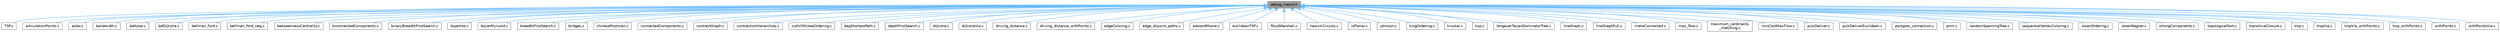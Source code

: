 digraph "debug_macro.h"
{
 // LATEX_PDF_SIZE
  bgcolor="transparent";
  edge [fontname=Helvetica,fontsize=10,labelfontname=Helvetica,labelfontsize=10];
  node [fontname=Helvetica,fontsize=10,shape=box,height=0.2,width=0.4];
  Node1 [id="Node000001",label="debug_macro.h",height=0.2,width=0.4,color="gray40", fillcolor="grey60", style="filled", fontcolor="black",tooltip=" "];
  Node1 -> Node2 [id="edge1_Node000001_Node000002",dir="back",color="steelblue1",style="solid",tooltip=" "];
  Node2 [id="Node000002",label="TSP.c",height=0.2,width=0.4,color="grey40", fillcolor="white", style="filled",URL="$TSP_8c.html",tooltip=" "];
  Node1 -> Node3 [id="edge2_Node000001_Node000003",dir="back",color="steelblue1",style="solid",tooltip=" "];
  Node3 [id="Node000003",label="articulationPoints.c",height=0.2,width=0.4,color="grey40", fillcolor="white", style="filled",URL="$articulationPoints_8c.html",tooltip=" "];
  Node1 -> Node4 [id="edge3_Node000001_Node000004",dir="back",color="steelblue1",style="solid",tooltip=" "];
  Node4 [id="Node000004",label="astar.c",height=0.2,width=0.4,color="grey40", fillcolor="white", style="filled",URL="$astar_8c.html",tooltip=" "];
  Node1 -> Node5 [id="edge4_Node000001_Node000005",dir="back",color="steelblue1",style="solid",tooltip=" "];
  Node5 [id="Node000005",label="bandwidth.c",height=0.2,width=0.4,color="grey40", fillcolor="white", style="filled",URL="$bandwidth_8c.html",tooltip=" "];
  Node1 -> Node6 [id="edge5_Node000001_Node000006",dir="back",color="steelblue1",style="solid",tooltip=" "];
  Node6 [id="Node000006",label="bdAstar.c",height=0.2,width=0.4,color="grey40", fillcolor="white", style="filled",URL="$bdAstar_8c.html",tooltip=" "];
  Node1 -> Node7 [id="edge6_Node000001_Node000007",dir="back",color="steelblue1",style="solid",tooltip=" "];
  Node7 [id="Node000007",label="bdDijkstra.c",height=0.2,width=0.4,color="grey40", fillcolor="white", style="filled",URL="$bdDijkstra_8c.html",tooltip=" "];
  Node1 -> Node8 [id="edge7_Node000001_Node000008",dir="back",color="steelblue1",style="solid",tooltip=" "];
  Node8 [id="Node000008",label="bellman_ford.c",height=0.2,width=0.4,color="grey40", fillcolor="white", style="filled",URL="$bellman__ford_8c.html",tooltip=" "];
  Node1 -> Node9 [id="edge8_Node000001_Node000009",dir="back",color="steelblue1",style="solid",tooltip=" "];
  Node9 [id="Node000009",label="bellman_ford_neg.c",height=0.2,width=0.4,color="grey40", fillcolor="white", style="filled",URL="$bellman__ford__neg_8c.html",tooltip=" "];
  Node1 -> Node10 [id="edge9_Node000001_Node000010",dir="back",color="steelblue1",style="solid",tooltip=" "];
  Node10 [id="Node000010",label="betweennessCentrality.c",height=0.2,width=0.4,color="grey40", fillcolor="white", style="filled",URL="$betweennessCentrality_8c.html",tooltip=" "];
  Node1 -> Node11 [id="edge10_Node000001_Node000011",dir="back",color="steelblue1",style="solid",tooltip=" "];
  Node11 [id="Node000011",label="biconnectedComponents.c",height=0.2,width=0.4,color="grey40", fillcolor="white", style="filled",URL="$biconnectedComponents_8c.html",tooltip=" "];
  Node1 -> Node12 [id="edge11_Node000001_Node000012",dir="back",color="steelblue1",style="solid",tooltip=" "];
  Node12 [id="Node000012",label="binaryBreadthFirstSearch.c",height=0.2,width=0.4,color="grey40", fillcolor="white", style="filled",URL="$binaryBreadthFirstSearch_8c.html",tooltip=" "];
  Node1 -> Node13 [id="edge12_Node000001_Node000013",dir="back",color="steelblue1",style="solid",tooltip=" "];
  Node13 [id="Node000013",label="bipartite.c",height=0.2,width=0.4,color="grey40", fillcolor="white", style="filled",URL="$bipartite_8c.html",tooltip=" "];
  Node1 -> Node14 [id="edge13_Node000001_Node000014",dir="back",color="steelblue1",style="solid",tooltip=" "];
  Node14 [id="Node000014",label="boyerMyrvold.c",height=0.2,width=0.4,color="grey40", fillcolor="white", style="filled",URL="$boyerMyrvold_8c.html",tooltip=" "];
  Node1 -> Node15 [id="edge14_Node000001_Node000015",dir="back",color="steelblue1",style="solid",tooltip=" "];
  Node15 [id="Node000015",label="breadthFirstSearch.c",height=0.2,width=0.4,color="grey40", fillcolor="white", style="filled",URL="$breadthFirstSearch_8c.html",tooltip=" "];
  Node1 -> Node16 [id="edge15_Node000001_Node000016",dir="back",color="steelblue1",style="solid",tooltip=" "];
  Node16 [id="Node000016",label="bridges.c",height=0.2,width=0.4,color="grey40", fillcolor="white", style="filled",URL="$bridges_8c.html",tooltip=" "];
  Node1 -> Node17 [id="edge16_Node000001_Node000017",dir="back",color="steelblue1",style="solid",tooltip=" "];
  Node17 [id="Node000017",label="chinesePostman.c",height=0.2,width=0.4,color="grey40", fillcolor="white", style="filled",URL="$chinesePostman_8c.html",tooltip=" "];
  Node1 -> Node18 [id="edge17_Node000001_Node000018",dir="back",color="steelblue1",style="solid",tooltip=" "];
  Node18 [id="Node000018",label="connectedComponents.c",height=0.2,width=0.4,color="grey40", fillcolor="white", style="filled",URL="$connectedComponents_8c.html",tooltip=" "];
  Node1 -> Node19 [id="edge18_Node000001_Node000019",dir="back",color="steelblue1",style="solid",tooltip=" "];
  Node19 [id="Node000019",label="contractGraph.c",height=0.2,width=0.4,color="grey40", fillcolor="white", style="filled",URL="$contractGraph_8c.html",tooltip=" "];
  Node1 -> Node20 [id="edge19_Node000001_Node000020",dir="back",color="steelblue1",style="solid",tooltip=" "];
  Node20 [id="Node000020",label="contractionHierarchies.c",height=0.2,width=0.4,color="grey40", fillcolor="white", style="filled",URL="$contractionHierarchies_8c.html",tooltip=" "];
  Node1 -> Node21 [id="edge20_Node000001_Node000021",dir="back",color="steelblue1",style="solid",tooltip=" "];
  Node21 [id="Node000021",label="cuthillMckeeOrdering.c",height=0.2,width=0.4,color="grey40", fillcolor="white", style="filled",URL="$cuthillMckeeOrdering_8c.html",tooltip=" "];
  Node1 -> Node22 [id="edge21_Node000001_Node000022",dir="back",color="steelblue1",style="solid",tooltip=" "];
  Node22 [id="Node000022",label="dagShortestPath.c",height=0.2,width=0.4,color="grey40", fillcolor="white", style="filled",URL="$dagShortestPath_8c.html",tooltip=" "];
  Node1 -> Node23 [id="edge22_Node000001_Node000023",dir="back",color="steelblue1",style="solid",tooltip=" "];
  Node23 [id="Node000023",label="depthFirstSearch.c",height=0.2,width=0.4,color="grey40", fillcolor="white", style="filled",URL="$depthFirstSearch_8c.html",tooltip=" "];
  Node1 -> Node24 [id="edge23_Node000001_Node000024",dir="back",color="steelblue1",style="solid",tooltip=" "];
  Node24 [id="Node000024",label="dijkstra.c",height=0.2,width=0.4,color="grey40", fillcolor="white", style="filled",URL="$dijkstra_8c.html",tooltip=" "];
  Node1 -> Node25 [id="edge24_Node000001_Node000025",dir="back",color="steelblue1",style="solid",tooltip=" "];
  Node25 [id="Node000025",label="dijkstraVia.c",height=0.2,width=0.4,color="grey40", fillcolor="white", style="filled",URL="$dijkstraVia_8c.html",tooltip=" "];
  Node1 -> Node26 [id="edge25_Node000001_Node000026",dir="back",color="steelblue1",style="solid",tooltip=" "];
  Node26 [id="Node000026",label="driving_distance.c",height=0.2,width=0.4,color="grey40", fillcolor="white", style="filled",URL="$driving__distance_8c.html",tooltip=" "];
  Node1 -> Node27 [id="edge26_Node000001_Node000027",dir="back",color="steelblue1",style="solid",tooltip=" "];
  Node27 [id="Node000027",label="driving_distance_withPoints.c",height=0.2,width=0.4,color="grey40", fillcolor="white", style="filled",URL="$driving__distance__withPoints_8c.html",tooltip=" "];
  Node1 -> Node28 [id="edge27_Node000001_Node000028",dir="back",color="steelblue1",style="solid",tooltip=" "];
  Node28 [id="Node000028",label="edgeColoring.c",height=0.2,width=0.4,color="grey40", fillcolor="white", style="filled",URL="$edgeColoring_8c.html",tooltip="Connecting code with postgres."];
  Node1 -> Node29 [id="edge28_Node000001_Node000029",dir="back",color="steelblue1",style="solid",tooltip=" "];
  Node29 [id="Node000029",label="edge_disjoint_paths.c",height=0.2,width=0.4,color="grey40", fillcolor="white", style="filled",URL="$edge__disjoint__paths_8c.html",tooltip=" "];
  Node1 -> Node30 [id="edge29_Node000001_Node000030",dir="back",color="steelblue1",style="solid",tooltip=" "];
  Node30 [id="Node000030",label="edwardMoore.c",height=0.2,width=0.4,color="grey40", fillcolor="white", style="filled",URL="$edwardMoore_8c.html",tooltip=" "];
  Node1 -> Node31 [id="edge30_Node000001_Node000031",dir="back",color="steelblue1",style="solid",tooltip=" "];
  Node31 [id="Node000031",label="euclideanTSP.c",height=0.2,width=0.4,color="grey40", fillcolor="white", style="filled",URL="$euclideanTSP_8c.html",tooltip=" "];
  Node1 -> Node32 [id="edge31_Node000001_Node000032",dir="back",color="steelblue1",style="solid",tooltip=" "];
  Node32 [id="Node000032",label="floydWarshall.c",height=0.2,width=0.4,color="grey40", fillcolor="white", style="filled",URL="$floydWarshall_8c.html",tooltip=" "];
  Node1 -> Node33 [id="edge32_Node000001_Node000033",dir="back",color="steelblue1",style="solid",tooltip=" "];
  Node33 [id="Node000033",label="hawickCircuits.c",height=0.2,width=0.4,color="grey40", fillcolor="white", style="filled",URL="$hawickCircuits_8c.html",tooltip=" "];
  Node1 -> Node34 [id="edge33_Node000001_Node000034",dir="back",color="steelblue1",style="solid",tooltip=" "];
  Node34 [id="Node000034",label="isPlanar.c",height=0.2,width=0.4,color="grey40", fillcolor="white", style="filled",URL="$isPlanar_8c.html",tooltip=" "];
  Node1 -> Node35 [id="edge34_Node000001_Node000035",dir="back",color="steelblue1",style="solid",tooltip=" "];
  Node35 [id="Node000035",label="johnson.c",height=0.2,width=0.4,color="grey40", fillcolor="white", style="filled",URL="$johnson_8c.html",tooltip=" "];
  Node1 -> Node36 [id="edge35_Node000001_Node000036",dir="back",color="steelblue1",style="solid",tooltip=" "];
  Node36 [id="Node000036",label="kingOrdering.c",height=0.2,width=0.4,color="grey40", fillcolor="white", style="filled",URL="$kingOrdering_8c.html",tooltip=" "];
  Node1 -> Node37 [id="edge36_Node000001_Node000037",dir="back",color="steelblue1",style="solid",tooltip=" "];
  Node37 [id="Node000037",label="kruskal.c",height=0.2,width=0.4,color="grey40", fillcolor="white", style="filled",URL="$kruskal_8c.html",tooltip=" "];
  Node1 -> Node38 [id="edge37_Node000001_Node000038",dir="back",color="steelblue1",style="solid",tooltip=" "];
  Node38 [id="Node000038",label="ksp.c",height=0.2,width=0.4,color="grey40", fillcolor="white", style="filled",URL="$ksp_8c.html",tooltip=" "];
  Node1 -> Node39 [id="edge38_Node000001_Node000039",dir="back",color="steelblue1",style="solid",tooltip=" "];
  Node39 [id="Node000039",label="lengauerTarjanDominatorTree.c",height=0.2,width=0.4,color="grey40", fillcolor="white", style="filled",URL="$lengauerTarjanDominatorTree_8c.html",tooltip=" "];
  Node1 -> Node40 [id="edge39_Node000001_Node000040",dir="back",color="steelblue1",style="solid",tooltip=" "];
  Node40 [id="Node000040",label="lineGraph.c",height=0.2,width=0.4,color="grey40", fillcolor="white", style="filled",URL="$lineGraph_8c.html",tooltip=" "];
  Node1 -> Node41 [id="edge40_Node000001_Node000041",dir="back",color="steelblue1",style="solid",tooltip=" "];
  Node41 [id="Node000041",label="lineGraphFull.c",height=0.2,width=0.4,color="grey40", fillcolor="white", style="filled",URL="$lineGraphFull_8c.html",tooltip=" "];
  Node1 -> Node42 [id="edge41_Node000001_Node000042",dir="back",color="steelblue1",style="solid",tooltip=" "];
  Node42 [id="Node000042",label="makeConnected.c",height=0.2,width=0.4,color="grey40", fillcolor="white", style="filled",URL="$makeConnected_8c.html",tooltip=" "];
  Node1 -> Node43 [id="edge42_Node000001_Node000043",dir="back",color="steelblue1",style="solid",tooltip=" "];
  Node43 [id="Node000043",label="max_flow.c",height=0.2,width=0.4,color="grey40", fillcolor="white", style="filled",URL="$max__flow_8c.html",tooltip=" "];
  Node1 -> Node44 [id="edge43_Node000001_Node000044",dir="back",color="steelblue1",style="solid",tooltip=" "];
  Node44 [id="Node000044",label="maximum_cardinality\l_matching.c",height=0.2,width=0.4,color="grey40", fillcolor="white", style="filled",URL="$maximum__cardinality__matching_8c.html",tooltip=" "];
  Node1 -> Node45 [id="edge44_Node000001_Node000045",dir="back",color="steelblue1",style="solid",tooltip=" "];
  Node45 [id="Node000045",label="minCostMaxFlow.c",height=0.2,width=0.4,color="grey40", fillcolor="white", style="filled",URL="$minCostMaxFlow_8c.html",tooltip=" "];
  Node1 -> Node46 [id="edge45_Node000001_Node000046",dir="back",color="steelblue1",style="solid",tooltip=" "];
  Node46 [id="Node000046",label="pickDeliver.c",height=0.2,width=0.4,color="grey40", fillcolor="white", style="filled",URL="$pickDeliver_8c.html",tooltip=" "];
  Node1 -> Node47 [id="edge46_Node000001_Node000047",dir="back",color="steelblue1",style="solid",tooltip=" "];
  Node47 [id="Node000047",label="pickDeliverEuclidean.c",height=0.2,width=0.4,color="grey40", fillcolor="white", style="filled",URL="$pickDeliverEuclidean_8c.html",tooltip=" "];
  Node1 -> Node48 [id="edge47_Node000001_Node000048",dir="back",color="steelblue1",style="solid",tooltip=" "];
  Node48 [id="Node000048",label="postgres_connection.c",height=0.2,width=0.4,color="grey40", fillcolor="white", style="filled",URL="$postgres__connection_8c.html",tooltip=" "];
  Node1 -> Node49 [id="edge48_Node000001_Node000049",dir="back",color="steelblue1",style="solid",tooltip=" "];
  Node49 [id="Node000049",label="prim.c",height=0.2,width=0.4,color="grey40", fillcolor="white", style="filled",URL="$prim_8c.html",tooltip=" "];
  Node1 -> Node50 [id="edge49_Node000001_Node000050",dir="back",color="steelblue1",style="solid",tooltip=" "];
  Node50 [id="Node000050",label="randomSpanningTree.c",height=0.2,width=0.4,color="grey40", fillcolor="white", style="filled",URL="$randomSpanningTree_8c.html",tooltip=" "];
  Node1 -> Node51 [id="edge50_Node000001_Node000051",dir="back",color="steelblue1",style="solid",tooltip=" "];
  Node51 [id="Node000051",label="sequentialVertexColoring.c",height=0.2,width=0.4,color="grey40", fillcolor="white", style="filled",URL="$sequentialVertexColoring_8c.html",tooltip="Connecting code with postgres."];
  Node1 -> Node52 [id="edge51_Node000001_Node000052",dir="back",color="steelblue1",style="solid",tooltip=" "];
  Node52 [id="Node000052",label="sloanOrdering.c",height=0.2,width=0.4,color="grey40", fillcolor="white", style="filled",URL="$sloanOrdering_8c.html",tooltip=" "];
  Node1 -> Node53 [id="edge52_Node000001_Node000053",dir="back",color="steelblue1",style="solid",tooltip=" "];
  Node53 [id="Node000053",label="stoerWagner.c",height=0.2,width=0.4,color="grey40", fillcolor="white", style="filled",URL="$stoerWagner_8c.html",tooltip=" "];
  Node1 -> Node54 [id="edge53_Node000001_Node000054",dir="back",color="steelblue1",style="solid",tooltip=" "];
  Node54 [id="Node000054",label="strongComponents.c",height=0.2,width=0.4,color="grey40", fillcolor="white", style="filled",URL="$strongComponents_8c.html",tooltip=" "];
  Node1 -> Node55 [id="edge54_Node000001_Node000055",dir="back",color="steelblue1",style="solid",tooltip=" "];
  Node55 [id="Node000055",label="topologicalSort.c",height=0.2,width=0.4,color="grey40", fillcolor="white", style="filled",URL="$topologicalSort_8c.html",tooltip=" "];
  Node1 -> Node56 [id="edge55_Node000001_Node000056",dir="back",color="steelblue1",style="solid",tooltip=" "];
  Node56 [id="Node000056",label="transitiveClosure.c",height=0.2,width=0.4,color="grey40", fillcolor="white", style="filled",URL="$transitiveClosure_8c.html",tooltip=" "];
  Node1 -> Node57 [id="edge56_Node000001_Node000057",dir="back",color="steelblue1",style="solid",tooltip=" "];
  Node57 [id="Node000057",label="trsp.c",height=0.2,width=0.4,color="grey40", fillcolor="white", style="filled",URL="$trsp_8c.html",tooltip=" "];
  Node1 -> Node58 [id="edge57_Node000001_Node000058",dir="back",color="steelblue1",style="solid",tooltip=" "];
  Node58 [id="Node000058",label="trspVia.c",height=0.2,width=0.4,color="grey40", fillcolor="white", style="filled",URL="$trspVia_8c.html",tooltip=" "];
  Node1 -> Node59 [id="edge58_Node000001_Node000059",dir="back",color="steelblue1",style="solid",tooltip=" "];
  Node59 [id="Node000059",label="trspVia_withPoints.c",height=0.2,width=0.4,color="grey40", fillcolor="white", style="filled",URL="$trspVia__withPoints_8c.html",tooltip=" "];
  Node1 -> Node60 [id="edge59_Node000001_Node000060",dir="back",color="steelblue1",style="solid",tooltip=" "];
  Node60 [id="Node000060",label="trsp_withPoints.c",height=0.2,width=0.4,color="grey40", fillcolor="white", style="filled",URL="$trsp__withPoints_8c.html",tooltip=" "];
  Node1 -> Node61 [id="edge60_Node000001_Node000061",dir="back",color="steelblue1",style="solid",tooltip=" "];
  Node61 [id="Node000061",label="withPoints.c",height=0.2,width=0.4,color="grey40", fillcolor="white", style="filled",URL="$withPoints_8c.html",tooltip=" "];
  Node1 -> Node62 [id="edge61_Node000001_Node000062",dir="back",color="steelblue1",style="solid",tooltip=" "];
  Node62 [id="Node000062",label="withPointsVia.c",height=0.2,width=0.4,color="grey40", fillcolor="white", style="filled",URL="$withPointsVia_8c.html",tooltip=" "];
}
